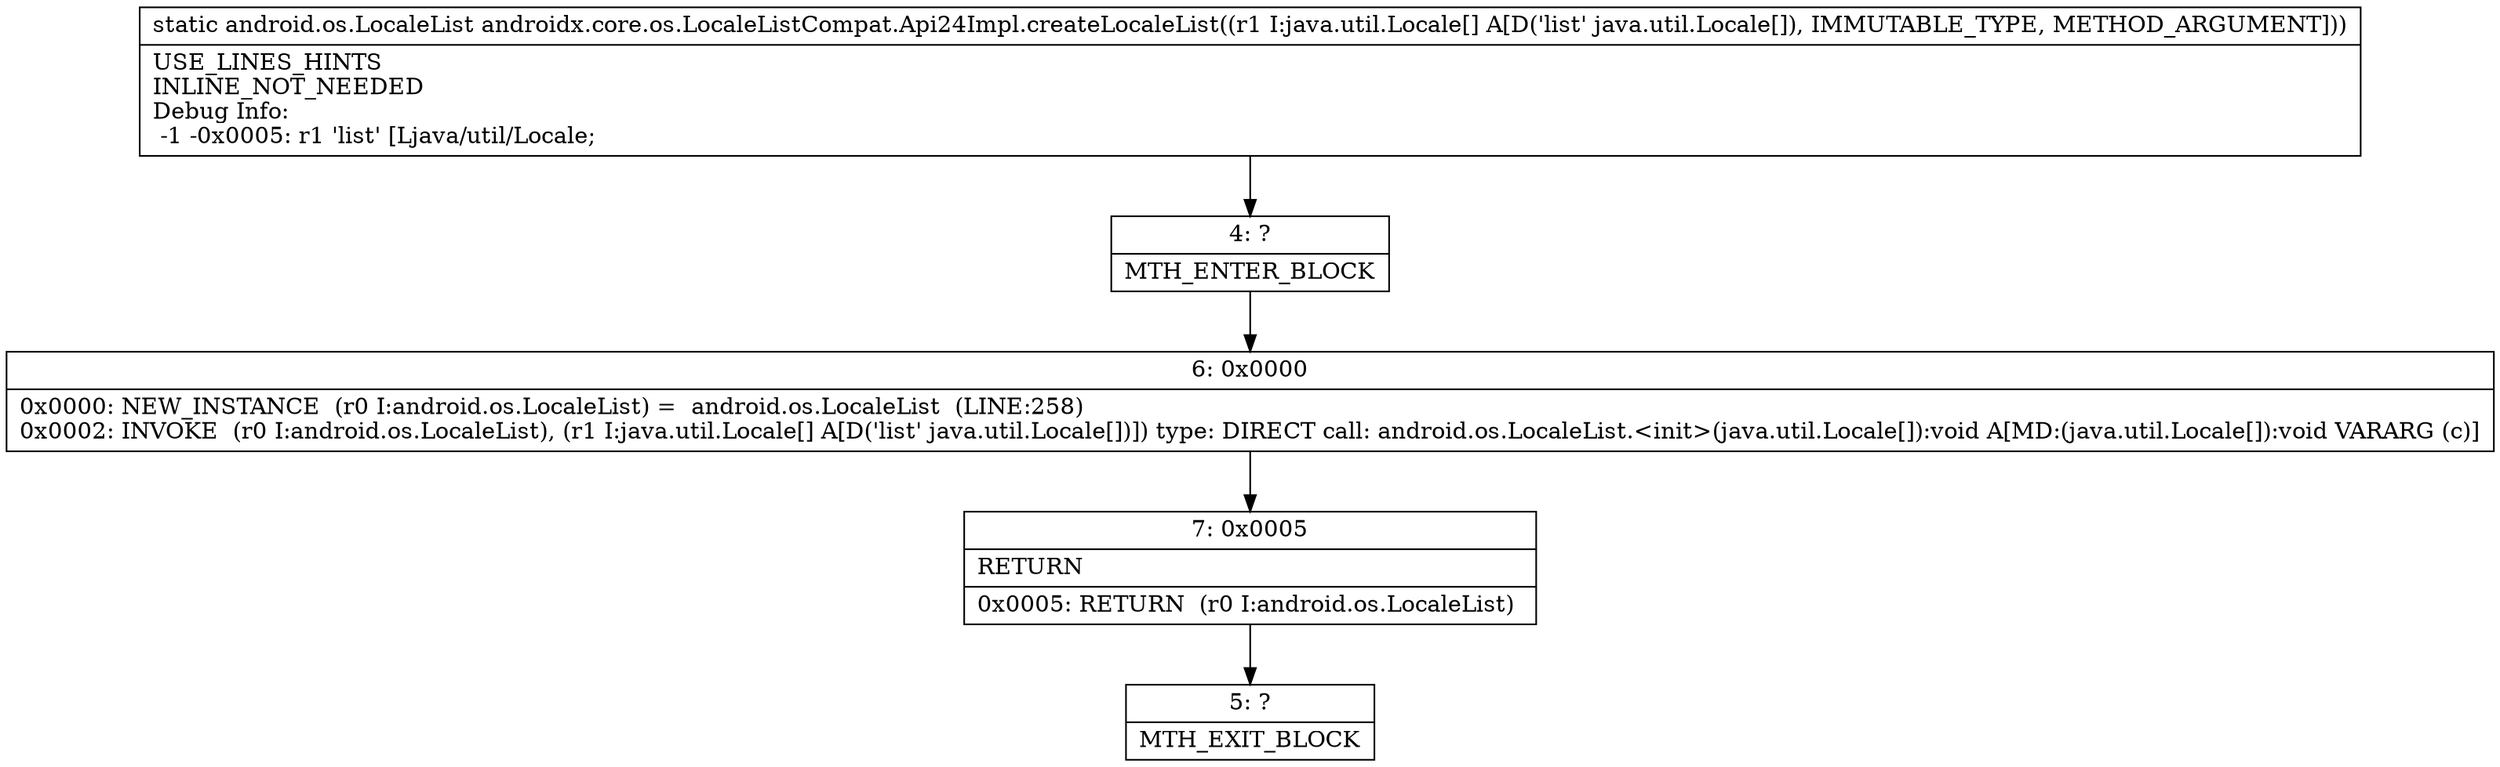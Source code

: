 digraph "CFG forandroidx.core.os.LocaleListCompat.Api24Impl.createLocaleList([Ljava\/util\/Locale;)Landroid\/os\/LocaleList;" {
Node_4 [shape=record,label="{4\:\ ?|MTH_ENTER_BLOCK\l}"];
Node_6 [shape=record,label="{6\:\ 0x0000|0x0000: NEW_INSTANCE  (r0 I:android.os.LocaleList) =  android.os.LocaleList  (LINE:258)\l0x0002: INVOKE  (r0 I:android.os.LocaleList), (r1 I:java.util.Locale[] A[D('list' java.util.Locale[])]) type: DIRECT call: android.os.LocaleList.\<init\>(java.util.Locale[]):void A[MD:(java.util.Locale[]):void VARARG (c)]\l}"];
Node_7 [shape=record,label="{7\:\ 0x0005|RETURN\l|0x0005: RETURN  (r0 I:android.os.LocaleList) \l}"];
Node_5 [shape=record,label="{5\:\ ?|MTH_EXIT_BLOCK\l}"];
MethodNode[shape=record,label="{static android.os.LocaleList androidx.core.os.LocaleListCompat.Api24Impl.createLocaleList((r1 I:java.util.Locale[] A[D('list' java.util.Locale[]), IMMUTABLE_TYPE, METHOD_ARGUMENT]))  | USE_LINES_HINTS\lINLINE_NOT_NEEDED\lDebug Info:\l  \-1 \-0x0005: r1 'list' [Ljava\/util\/Locale;\l}"];
MethodNode -> Node_4;Node_4 -> Node_6;
Node_6 -> Node_7;
Node_7 -> Node_5;
}

